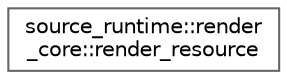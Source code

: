 digraph "类继承关系图"
{
 // LATEX_PDF_SIZE
  bgcolor="transparent";
  edge [fontname=Helvetica,fontsize=10,labelfontname=Helvetica,labelfontsize=10];
  node [fontname=Helvetica,fontsize=10,shape=box,height=0.2,width=0.4];
  rankdir="LR";
  Node0 [id="Node000000",label="source_runtime::render\l_core::render_resource",height=0.2,width=0.4,color="grey40", fillcolor="white", style="filled",URL="$classsource__runtime_1_1render__core_1_1render__resource.html",tooltip=" "];
}
